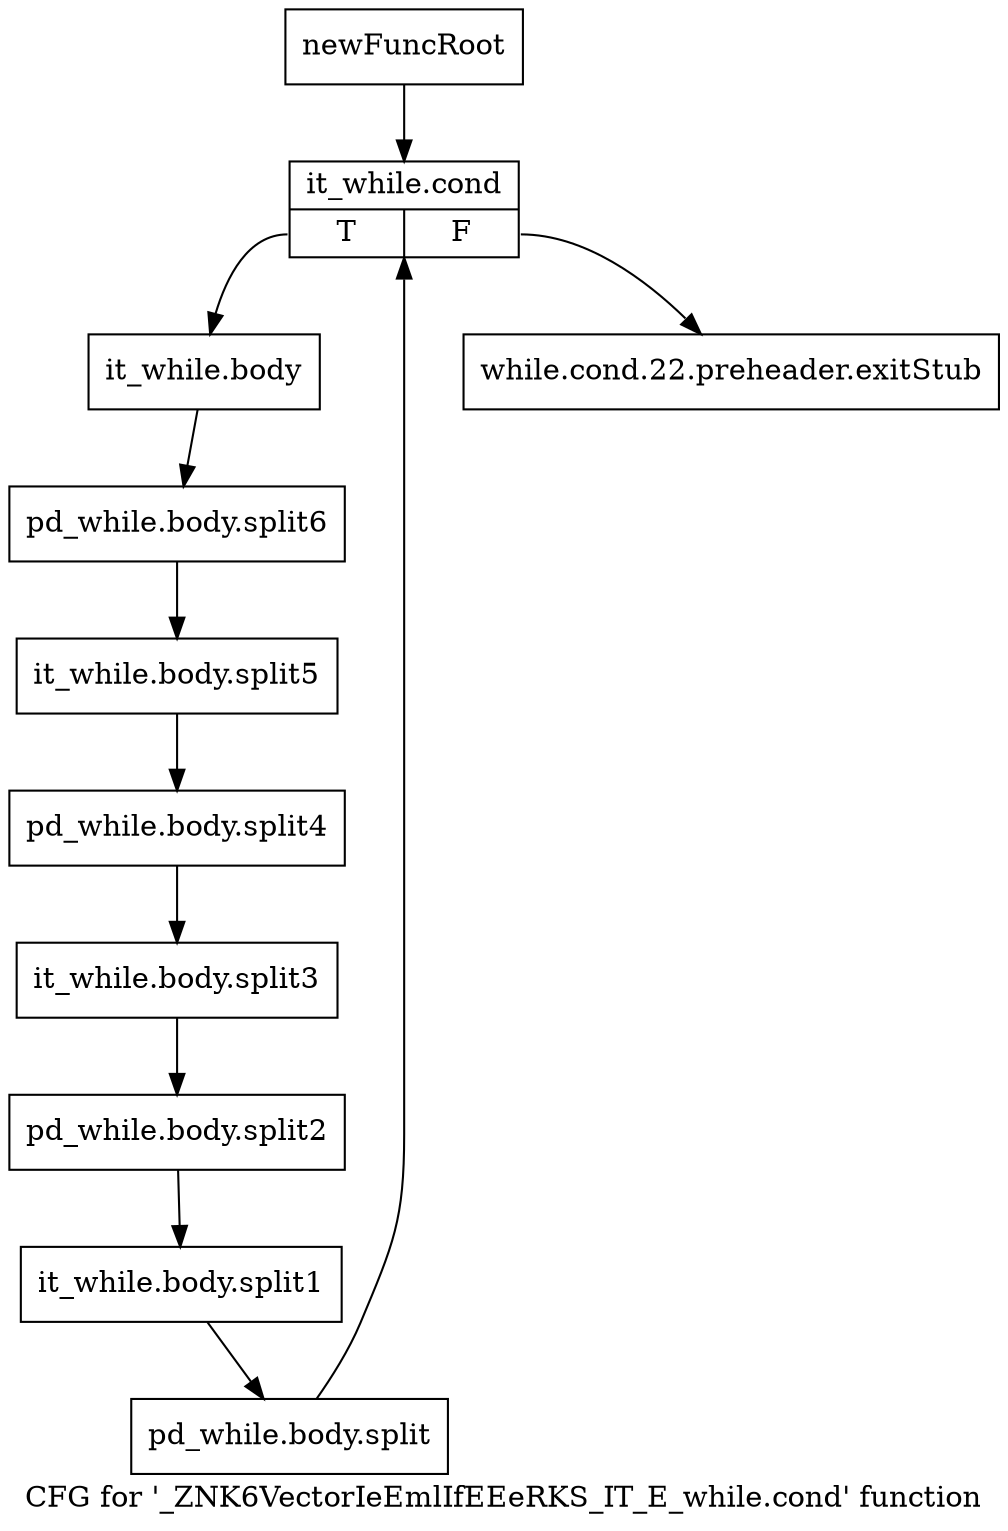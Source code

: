 digraph "CFG for '_ZNK6VectorIeEmlIfEEeRKS_IT_E_while.cond' function" {
	label="CFG for '_ZNK6VectorIeEmlIfEEeRKS_IT_E_while.cond' function";

	Node0x99507f0 [shape=record,label="{newFuncRoot}"];
	Node0x99507f0 -> Node0x9950890;
	Node0x9950840 [shape=record,label="{while.cond.22.preheader.exitStub}"];
	Node0x9950890 [shape=record,label="{it_while.cond|{<s0>T|<s1>F}}"];
	Node0x9950890:s0 -> Node0x99508e0;
	Node0x9950890:s1 -> Node0x9950840;
	Node0x99508e0 [shape=record,label="{it_while.body}"];
	Node0x99508e0 -> Node0xbaf8ac0;
	Node0xbaf8ac0 [shape=record,label="{pd_while.body.split6}"];
	Node0xbaf8ac0 -> Node0xbaf8930;
	Node0xbaf8930 [shape=record,label="{it_while.body.split5}"];
	Node0xbaf8930 -> Node0xbaf5bb0;
	Node0xbaf5bb0 [shape=record,label="{pd_while.body.split4}"];
	Node0xbaf5bb0 -> Node0xbaf8b60;
	Node0xbaf8b60 [shape=record,label="{it_while.body.split3}"];
	Node0xbaf8b60 -> Node0xbaf8c50;
	Node0xbaf8c50 [shape=record,label="{pd_while.body.split2}"];
	Node0xbaf8c50 -> Node0xbaf4f90;
	Node0xbaf4f90 [shape=record,label="{it_while.body.split1}"];
	Node0xbaf4f90 -> Node0xbaf50d0;
	Node0xbaf50d0 [shape=record,label="{pd_while.body.split}"];
	Node0xbaf50d0 -> Node0x9950890;
}
